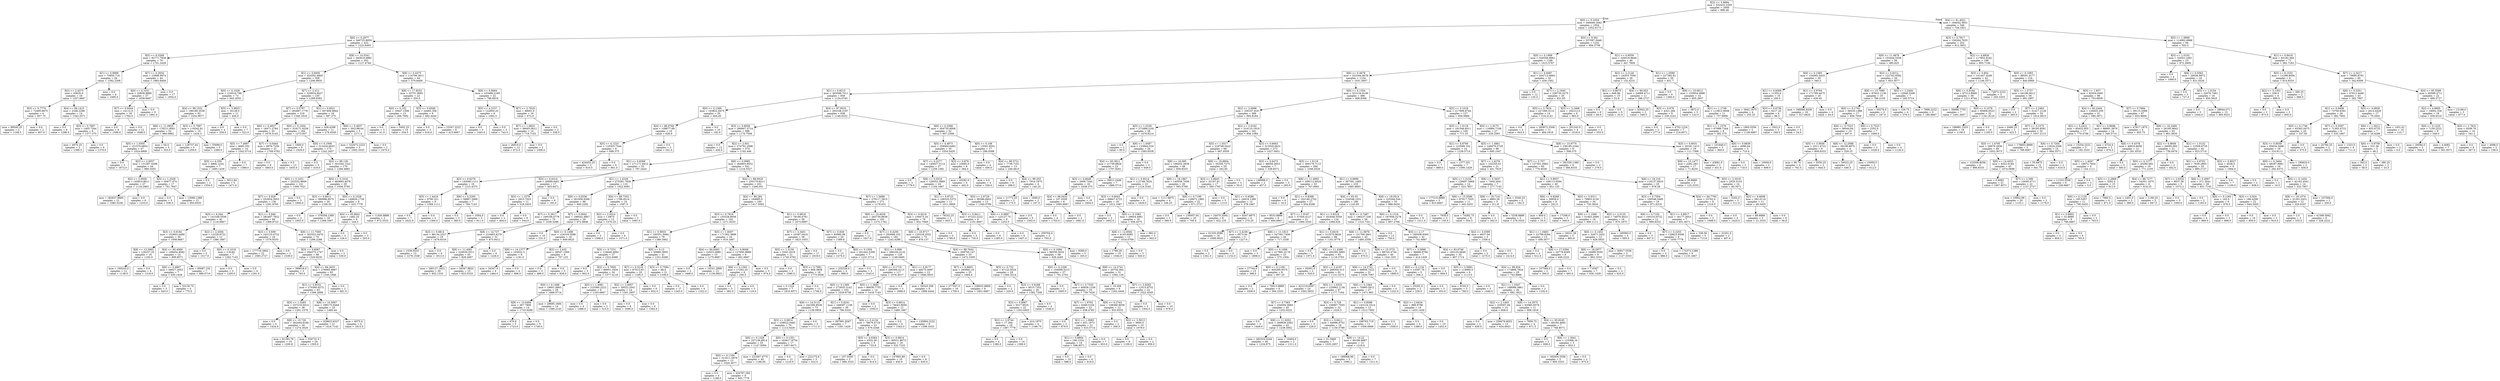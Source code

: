 digraph Tree {
node [shape=box] ;
0 [label="X[2] <= 3.9994\nmse = 332433.2359\nsamples = 2000\nvalue = 996.49"] ;
1 [label="X[0] <= 0.1034\nmse = 349449.1842\nsamples = 1654\nvalue = 1052.6173"] ;
0 -> 1 [labeldistance=2.5, labelangle=45, headlabel="True"] ;
2 [label="X[6] <= 0.2977\nmse = 346725.8059\nsamples = 422\nvalue = 1222.6493"] ;
1 -> 2 ;
3 [label="X[5] <= 6.5268\nmse = 92771.7839\nsamples = 70\nvalue = 1701.2429"] ;
2 -> 3 ;
4 [label="X[1] <= 0.9668\nmse = 70950.716\nsamples = 26\nvalue = 1392.2308"] ;
3 -> 4 ;
5 [label="X[2] <= 2.4375\nmse = 43635.0\nsamples = 18\nvalue = 1257.6667"] ;
4 -> 5 ;
6 [label="X[3] <= 0.7774\nmse = 72495.6875\nsamples = 4\nvalue = 957.75"] ;
5 -> 6 ;
7 [label="mse = 99540.25\nsamples = 2\nvalue = 1108.5"] ;
6 -> 7 ;
8 [label="mse = 0.0\nsamples = 2\nvalue = 807.0"] ;
6 -> 8 ;
9 [label="X[4] <= 86.1415\nmse = 2346.2296\nsamples = 14\nvalue = 1343.3571"] ;
5 -> 9 ;
10 [label="mse = 0.0\nsamples = 6\nvalue = 1298.0"] ;
9 -> 10 ;
11 [label="X[3] <= 0.7687\nmse = 1405.7344\nsamples = 8\nvalue = 1377.375"] ;
9 -> 11 ;
12 [label="mse = 4970.25\nsamples = 2\nvalue = 1399.5"] ;
11 -> 12 ;
13 [label="mse = 0.0\nsamples = 6\nvalue = 1370.0"] ;
11 -> 13 ;
14 [label="mse = 0.0\nsamples = 8\nvalue = 1695.0"] ;
4 -> 14 ;
15 [label="X[7] <= 0.3834\nmse = 15898.9974\nsamples = 44\nvalue = 1883.8409"] ;
3 -> 15 ;
16 [label="X[0] <= 0.1031\nmse = 20858.8889\nsamples = 27\nvalue = 1839.6667"] ;
15 -> 16 ;
17 [label="X[7] <= 0.0444\nmse = 14112.0\nsamples = 18\nvalue = 1764.0"] ;
16 -> 17 ;
18 [label="mse = 0.0\nsamples = 6\nvalue = 1596.0"] ;
17 -> 18 ;
19 [label="mse = 0.0\nsamples = 12\nvalue = 1848.0"] ;
17 -> 19 ;
20 [label="mse = 0.0\nsamples = 9\nvalue = 1991.0"] ;
16 -> 20 ;
21 [label="mse = 0.0\nsamples = 17\nvalue = 1954.0"] ;
15 -> 21 ;
22 [label="X[8] <= 14.5341\nmse = 342619.6982\nsamples = 352\nvalue = 1127.4744"] ;
2 -> 22 ;
23 [label="X[1] <= 0.8405\nmse = 324592.4805\nsamples = 308\nvalue = 1206.9935"] ;
22 -> 23 ;
24 [label="X[0] <= 0.1028\nmse = 216516.766\nsamples = 73\nvalue = 943.2055"] ;
23 -> 24 ;
25 [label="X[4] <= 99.1531\nmse = 196189.3538\nsamples = 62\nvalue = 1034.9677"] ;
24 -> 25 ;
26 [label="X[8] <= 11.0955\nmse = 176211.8561\nsamples = 52\nvalue = 960.0962"] ;
25 -> 26 ;
27 [label="X[5] <= 1.0305\nmse = 151570.6854\nsamples = 47\nvalue = 1024.6809"] ;
26 -> 27 ;
28 [label="mse = 0.0\nsamples = 3\nvalue = 1672.0"] ;
27 -> 28 ;
29 [label="X[2] <= 2.0057\nmse = 131387.4298\nsamples = 44\nvalue = 980.5455"] ;
27 -> 29 ;
30 [label="X[2] <= 2.0009\nmse = 145810.8011\nsamples = 27\nvalue = 1118.2963"] ;
29 -> 30 ;
31 [label="mse = 182637.8685\nsamples = 21\nvalue = 1085.5238"] ;
30 -> 31 ;
32 [label="mse = 0.0\nsamples = 6\nvalue = 1233.0"] ;
30 -> 32 ;
33 [label="X[5] <= 1.3328\nmse = 30477.474\nsamples = 17\nvalue = 761.7647"] ;
29 -> 33 ;
34 [label="mse = 0.0\nsamples = 5\nvalue = 536.0"] ;
33 -> 34 ;
35 [label="mse = 13090.1389\nsamples = 12\nvalue = 855.8333"] ;
33 -> 35 ;
36 [label="mse = 64.0\nsamples = 5\nvalue = 353.0"] ;
26 -> 36 ;
37 [label="X[3] <= 0.7997\nmse = 119342.81\nsamples = 10\nvalue = 1424.3"] ;
25 -> 37 ;
38 [label="mse = 128737.44\nsamples = 5\nvalue = 1259.6"] ;
37 -> 38 ;
39 [label="mse = 55696.0\nsamples = 5\nvalue = 1589.0"] ;
37 -> 39 ;
40 [label="X[5] <= 3.9825\nmse = 16128.0\nsamples = 11\nvalue = 426.0"] ;
24 -> 40 ;
41 [label="mse = 0.0\nsamples = 4\nvalue = 258.0"] ;
40 -> 41 ;
42 [label="mse = 0.0\nsamples = 7\nvalue = 522.0"] ;
40 -> 42 ;
43 [label="X[7] <= 2.412\nmse = 329834.8427\nsamples = 235\nvalue = 1288.9362"] ;
23 -> 43 ;
44 [label="X[7] <= 0.0797\nmse = 292887.1778\nsamples = 219\nvalue = 1340.1918"] ;
43 -> 44 ;
45 [label="X[6] <= 0.4937\nmse = 18471.2784\nsamples = 35\nvalue = 1678.5143"] ;
44 -> 45 ;
46 [label="X[5] <= 7.4997\nmse = 4685.352\nsamples = 14\nvalue = 1542.0714"] ;
45 -> 46 ;
47 [label="X[5] <= 4.359\nmse = 4966.1224\nsamples = 7\nvalue = 1495.1429"] ;
46 -> 47 ;
48 [label="mse = 0.0\nsamples = 2\nvalue = 1554.0"] ;
47 -> 48 ;
49 [label="mse = 5012.64\nsamples = 5\nvalue = 1471.6"] ;
47 -> 49 ;
50 [label="mse = 0.0\nsamples = 7\nvalue = 1589.0"] ;
46 -> 50 ;
51 [label="X[7] <= 0.0444\nmse = 6976.7256\nsamples = 21\nvalue = 1769.4762"] ;
45 -> 51 ;
52 [label="mse = 0.0\nsamples = 8\nvalue = 1663.0"] ;
51 -> 52 ;
53 [label="mse = 0.0\nsamples = 13\nvalue = 1835.0"] ;
51 -> 53 ;
54 [label="X[0] <= 0.1004\nmse = 319171.6256\nsamples = 184\nvalue = 1275.837"] ;
44 -> 54 ;
55 [label="mse = 1800.0\nsamples = 9\nvalue = 1929.0"] ;
54 -> 55 ;
56 [label="X[0] <= 0.1006\nmse = 312424.6653\nsamples = 175\nvalue = 1242.2457"] ;
54 -> 56 ;
57 [label="mse = 0.0\nsamples = 5\nvalue = 418.0"] ;
56 -> 57 ;
58 [label="X[4] <= 88.128\nmse = 301044.1322\nsamples = 170\nvalue = 1266.4882"] ;
56 -> 58 ;
59 [label="X[0] <= 0.1031\nmse = 252532.9609\nsamples = 141\nvalue = 1309.7021"] ;
58 -> 59 ;
60 [label="X[7] <= 0.928\nmse = 252654.3953\nsamples = 136\nvalue = 1291.6765"] ;
59 -> 60 ;
61 [label="X[5] <= 8.204\nmse = 141548.5556\nsamples = 42\nvalue = 1116.6667"] ;
60 -> 61 ;
62 [label="X[3] <= 0.9184\nmse = 152603.4489\nsamples = 30\nvalue = 1008.8667"] ;
61 -> 62 ;
63 [label="X[8] <= 13.3665\nmse = 126257.25\nsamples = 16\nvalue = 1183.0"] ;
62 -> 63 ;
64 [label="mse = 160243.0\nsamples = 12\nvalue = 1138.0"] ;
63 -> 64 ;
65 [label="mse = 0.0\nsamples = 4\nvalue = 1318.0"] ;
63 -> 65 ;
66 [label="X[4] <= 85.4069\nmse = 108454.4082\nsamples = 14\nvalue = 809.8571"] ;
62 -> 66 ;
67 [label="X[6] <= 0.4807\nmse = 56627.2653\nsamples = 7\nvalue = 630.1429"] ;
66 -> 67 ;
68 [label="mse = 0.0\nsamples = 3\nvalue = 443.0"] ;
67 -> 68 ;
69 [label="mse = 53130.75\nsamples = 4\nvalue = 770.5"] ;
67 -> 69 ;
70 [label="mse = 95687.102\nsamples = 7\nvalue = 989.5714"] ;
66 -> 70 ;
71 [label="X[2] <= 2.4594\nmse = 12228.9722\nsamples = 12\nvalue = 1386.1667"] ;
61 -> 71 ;
72 [label="mse = 0.0\nsamples = 5\nvalue = 1517.0"] ;
71 -> 72 ;
73 [label="X[0] <= 0.1018\nmse = 3.9184\nsamples = 7\nvalue = 1292.7143"] ;
71 -> 73 ;
74 [label="mse = 0.0\nsamples = 3\nvalue = 1295.0"] ;
73 -> 74 ;
75 [label="mse = 0.0\nsamples = 4\nvalue = 1291.0"] ;
73 -> 75 ;
76 [label="X[1] <= 0.846\nmse = 282497.7922\nsamples = 94\nvalue = 1369.8723"] ;
60 -> 76 ;
77 [label="X[3] <= 0.939\nmse = 163123.4722\nsamples = 24\nvalue = 1578.8333"] ;
76 -> 77 ;
78 [label="mse = 177716.3802\nsamples = 22\nvalue = 1583.2727"] ;
77 -> 78 ;
79 [label="mse = 0.0\nsamples = 2\nvalue = 1530.0"] ;
77 -> 79 ;
80 [label="X[8] <= 11.7569\nmse = 303322.5478\nsamples = 70\nvalue = 1298.2286"] ;
76 -> 80 ;
81 [label="X[3] <= 0.6067\nmse = 294375.1747\nsamples = 68\nvalue = 1320.8235"] ;
80 -> 81 ;
82 [label="mse = 399618.0\nsamples = 3\nvalue = 793.0"] ;
81 -> 82 ;
83 [label="X[4] <= 84.2633\nmse = 276065.9967\nsamples = 65\nvalue = 1345.1846"] ;
81 -> 83 ;
84 [label="X[1] <= 0.8532\nmse = 270380.9272\nsamples = 63\nvalue = 1366.2698"] ;
83 -> 84 ;
85 [label="X[5] <= 1.0283\nmse = 237219.5014\nsamples = 38\nvalue = 1291.1579"] ;
84 -> 85 ;
86 [label="mse = 0.0\nsamples = 4\nvalue = 1434.0"] ;
85 -> 86 ;
87 [label="X[8] <= 10.726\nmse = 262444.8166\nsamples = 34\nvalue = 1274.3529"] ;
85 -> 87 ;
88 [label="mse = 81293.76\nsamples = 10\nvalue = 1200.8"] ;
87 -> 88 ;
89 [label="mse = 334731.0\nsamples = 24\nvalue = 1305.0"] ;
87 -> 89 ;
90 [label="X[8] <= 10.5067\nmse = 299175.9264\nsamples = 25\nvalue = 1480.44"] ;
84 -> 90 ;
91 [label="mse = 329623.6327\nsamples = 21\nvalue = 1416.7143"] ;
90 -> 91 ;
92 [label="mse = 6075.0\nsamples = 4\nvalue = 1815.0"] ;
90 -> 92 ;
93 [label="mse = 0.0\nsamples = 2\nvalue = 681.0"] ;
83 -> 93 ;
94 [label="mse = 0.0\nsamples = 2\nvalue = 530.0"] ;
80 -> 94 ;
95 [label="mse = 0.0\nsamples = 5\nvalue = 1800.0"] ;
59 -> 95 ;
96 [label="X[0] <= 0.1016\nmse = 483683.4078\nsamples = 29\nvalue = 1056.3793"] ;
58 -> 96 ;
97 [label="X[3] <= 0.6612\nmse = 380988.8475\nsamples = 20\nvalue = 1336.55"] ;
96 -> 97 ;
98 [label="mse = 0.0\nsamples = 2\nvalue = 1952.0"] ;
97 -> 98 ;
99 [label="mse = 376558.1389\nsamples = 18\nvalue = 1268.1667"] ;
97 -> 99 ;
100 [label="X[0] <= 0.1028\nmse = 149826.1728\nsamples = 9\nvalue = 433.7778"] ;
96 -> 100 ;
101 [label="X[4] <= 93.8641\nmse = 1482.25\nsamples = 6\nvalue = 164.5"] ;
100 -> 101 ;
102 [label="mse = 0.0\nsamples = 3\nvalue = 126.0"] ;
101 -> 102 ;
103 [label="mse = 0.0\nsamples = 3\nvalue = 203.0"] ;
101 -> 103 ;
104 [label="mse = 11450.8889\nsamples = 3\nvalue = 972.3333"] ;
100 -> 104 ;
105 [label="X[1] <= 0.8521\nmse = 307408.9844\nsamples = 16\nvalue = 587.375"] ;
43 -> 105 ;
106 [label="mse = 428.4298\nsamples = 11\nvalue = 276.4545"] ;
105 -> 106 ;
107 [label="X[6] <= 0.4937\nmse = 302198.64\nsamples = 5\nvalue = 1271.4"] ;
105 -> 107 ;
108 [label="mse = 322672.2222\nsamples = 3\nvalue = 1002.3333"] ;
107 -> 108 ;
109 [label="mse = 0.0\nsamples = 2\nvalue = 1675.0"] ;
107 -> 109 ;
110 [label="X[6] <= 0.4375\nmse = 114706.3611\nsamples = 44\nvalue = 570.8409"] ;
22 -> 110 ;
111 [label="X[8] <= 17.8252\nmse = 32751.9091\nsamples = 22\nvalue = 355.0"] ;
110 -> 111 ;
112 [label="X[0] <= 0.102\nmse = 19447.1006\nsamples = 13\nvalue = 266.7692"] ;
111 -> 112 ;
113 [label="mse = 0.0\nsamples = 3\nvalue = 41.0"] ;
112 -> 113 ;
114 [label="mse = 5402.25\nsamples = 10\nvalue = 334.5"] ;
112 -> 114 ;
115 [label="X[3] <= 0.6549\nmse = 24483.358\nsamples = 9\nvalue = 482.4444"] ;
111 -> 115 ;
116 [label="mse = 0.0\nsamples = 3\nvalue = 616.0"] ;
115 -> 116 ;
117 [label="mse = 23347.2222\nsamples = 6\nvalue = 415.6667"] ;
115 -> 117 ;
118 [label="X[6] <= 0.8064\nmse = 103486.2169\nsamples = 22\nvalue = 786.6818"] ;
110 -> 118 ;
119 [label="X[5] <= 4.3157\nmse = 122850.25\nsamples = 6\nvalue = 1092.5"] ;
118 -> 119 ;
120 [label="mse = 0.0\nsamples = 3\nvalue = 1443.0"] ;
119 -> 120 ;
121 [label="mse = 0.0\nsamples = 3\nvalue = 742.0"] ;
119 -> 121 ;
122 [label="X[7] <= 2.7818\nmse = 48001.0\nsamples = 16\nvalue = 672.0"] ;
118 -> 122 ;
123 [label="X[7] <= 1.6833\nmse = 36645.0612\nsamples = 14\nvalue = 719.7143"] ;
122 -> 123 ;
124 [label="mse = 26816.0\nsamples = 12\nvalue = 672.0"] ;
123 -> 124 ;
125 [label="mse = 0.0\nsamples = 2\nvalue = 1006.0"] ;
123 -> 125 ;
126 [label="mse = 0.0\nsamples = 2\nvalue = 338.0"] ;
122 -> 126 ;
127 [label="X[5] <= 6.941\nmse = 337087.0446\nsamples = 1232\nvalue = 994.3758"] ;
1 -> 127 ;
128 [label="X[0] <= 0.1998\nmse = 329356.6961\nsamples = 1186\nvalue = 1015.5767"] ;
127 -> 128 ;
129 [label="X[6] <= 0.4678\nmse = 323344.0678\nsamples = 1154\nvalue = 1031.5607"] ;
128 -> 129 ;
130 [label="X[1] <= 0.8215\nmse = 303588.7011\nsamples = 658\nvalue = 1124.0745"] ;
129 -> 130 ;
131 [label="X[0] <= 0.1369\nmse = 103822.8475\nsamples = 20\nvalue = 404.45"] ;
130 -> 131 ;
132 [label="X[4] <= 88.9766\nmse = 108677.69\nsamples = 10\nvalue = 626.9"] ;
131 -> 132 ;
133 [label="X[5] <= 4.1223\nmse = 110303.7344\nsamples = 8\nvalue = 698.375"] ;
132 -> 133 ;
134 [label="mse = 424452.25\nsamples = 2\nvalue = 810.5"] ;
133 -> 134 ;
135 [label="mse = 0.0\nsamples = 6\nvalue = 661.0"] ;
133 -> 135 ;
136 [label="mse = 0.0\nsamples = 2\nvalue = 341.0"] ;
132 -> 136 ;
137 [label="mse = 0.0\nsamples = 10\nvalue = 182.0"] ;
131 -> 137 ;
138 [label="X[4] <= 97.9532\nmse = 293108.2197\nsamples = 638\nvalue = 1146.6332"] ;
130 -> 138 ;
139 [label="X[3] <= 0.6056\nmse = 280947.3714\nsamples = 586\nvalue = 1176.7509"] ;
138 -> 139 ;
140 [label="mse = 0.0\nsamples = 12\nvalue = 426.0"] ;
139 -> 140 ;
141 [label="X[2] <= 2.001\nmse = 274791.3586\nsamples = 574\nvalue = 1192.446"] ;
139 -> 141 ;
142 [label="X[1] <= 0.8368\nmse = 271171.9412\nsamples = 33\nvalue = 797.2424"] ;
141 -> 142 ;
143 [label="X[3] <= 0.6276\nmse = 192085.1211\nsamples = 16\nvalue = 1215.4375"] ;
142 -> 143 ;
144 [label="X[5] <= 1.4419\nmse = 9790.321\nsamples = 9\nvalue = 1569.1111"] ;
143 -> 144 ;
145 [label="mse = 0.0\nsamples = 7\nvalue = 1622.0"] ;
144 -> 145 ;
146 [label="mse = 0.0\nsamples = 2\nvalue = 1384.0"] ;
144 -> 146 ;
147 [label="X[6] <= 0.2265\nmse = 58867.3469\nsamples = 7\nvalue = 760.7143"] ;
143 -> 147 ;
148 [label="mse = 0.0\nsamples = 2\nvalue = 385.0"] ;
147 -> 148 ;
149 [label="mse = 3364.0\nsamples = 5\nvalue = 911.0"] ;
147 -> 149 ;
150 [label="X[3] <= 0.6314\nmse = 26089.6401\nsamples = 17\nvalue = 403.6471"] ;
142 -> 150 ;
151 [label="X[5] <= 1.1579\nmse = 2915.7025\nsamples = 11\nvalue = 518.5455"] ;
150 -> 151 ;
152 [label="mse = 0.0\nsamples = 2\nvalue = 404.0"] ;
151 -> 152 ;
153 [label="mse = 0.0\nsamples = 9\nvalue = 544.0"] ;
151 -> 153 ;
154 [label="mse = 0.0\nsamples = 6\nvalue = 193.0"] ;
150 -> 154 ;
155 [label="X[6] <= 0.0985\nmse = 264903.9552\nsamples = 541\nvalue = 1216.5527"] ;
141 -> 155 ;
156 [label="X[1] <= 1.0229\nmse = 275381.7836\nsamples = 110\nvalue = 1022.6091"] ;
155 -> 156 ;
157 [label="X[6] <= 0.0536\nmse = 261958.9266\nsamples = 96\nvalue = 940.2292"] ;
156 -> 157 ;
158 [label="X[7] <= 0.2617\nmse = 249106.0778\nsamples = 70\nvalue = 1039.5286"] ;
157 -> 158 ;
159 [label="X[3] <= 0.6814\nmse = 88134.2327\nsamples = 19\nvalue = 1478.6316"] ;
158 -> 159 ;
160 [label="mse = 1539.0533\nsamples = 13\nvalue = 1278.1538"] ;
159 -> 160 ;
161 [label="mse = 0.0\nsamples = 6\nvalue = 1913.0"] ;
159 -> 161 ;
162 [label="X[8] <= 14.727\nmse = 210483.4279\nsamples = 51\nvalue = 875.9412"] ;
158 -> 162 ;
163 [label="X[8] <= 11.4081\nmse = 220030.5511\nsamples = 45\nvalue = 829.2667"] ;
162 -> 163 ;
164 [label="mse = 280127.1822\nsamples = 30\nvalue = 932.1333"] ;
163 -> 164 ;
165 [label="mse = 36347.9822\nsamples = 15\nvalue = 623.5333"] ;
163 -> 165 ;
166 [label="mse = 0.0\nsamples = 6\nvalue = 1226.0"] ;
162 -> 166 ;
167 [label="X[7] <= 0.0642\nmse = 198542.4867\nsamples = 26\nvalue = 672.8846"] ;
157 -> 167 ;
168 [label="mse = 0.0\nsamples = 10\nvalue = 231.0"] ;
167 -> 168 ;
169 [label="X[0] <= 0.1488\nmse = 124318.5586\nsamples = 16\nvalue = 949.0625"] ;
167 -> 169 ;
170 [label="X[8] <= 14.1377\nmse = 103022.5\nsamples = 8\nvalue = 1191.0"] ;
169 -> 170 ;
171 [label="mse = 34347.0\nsamples = 4\nvalue = 1484.0"] ;
170 -> 171 ;
172 [label="mse = 0.0\nsamples = 4\nvalue = 898.0"] ;
170 -> 172 ;
173 [label="X[2] <= 2.432\nmse = 28547.1094\nsamples = 8\nvalue = 707.125"] ;
169 -> 173 ;
174 [label="mse = 0.0\nsamples = 3\nvalue = 489.0"] ;
173 -> 174 ;
175 [label="mse = 0.0\nsamples = 5\nvalue = 838.0"] ;
173 -> 175 ;
176 [label="X[4] <= 88.7352\nmse = 1786.8214\nsamples = 14\nvalue = 1587.5"] ;
156 -> 176 ;
177 [label="X[2] <= 2.0014\nmse = 1.6875\nsamples = 12\nvalue = 1570.25"] ;
176 -> 177 ;
178 [label="mse = 0.0\nsamples = 3\nvalue = 1568.0"] ;
177 -> 178 ;
179 [label="mse = 0.0\nsamples = 9\nvalue = 1571.0"] ;
177 -> 179 ;
180 [label="mse = 0.0\nsamples = 2\nvalue = 1691.0"] ;
176 -> 180 ;
181 [label="X[4] <= 88.0918\nmse = 250179.8211\nsamples = 431\nvalue = 1266.051"] ;
155 -> 181 ;
182 [label="X[4] <= 86.284\nmse = 164685.0\nsamples = 160\nvalue = 1417.5062"] ;
181 -> 182 ;
183 [label="X[3] <= 0.7818\nmse = 155328.8056\nsamples = 102\nvalue = 1271.8333"] ;
182 -> 183 ;
184 [label="X[1] <= 0.9933\nmse = 100351.5084\nsamples = 78\nvalue = 1380.3462"] ;
183 -> 184 ;
185 [label="X[3] <= 0.7231\nmse = 116646.4982\nsamples = 37\nvalue = 1522.6486"] ;
184 -> 185 ;
186 [label="mse = 0.0\nsamples = 3\nvalue = 902.0"] ;
185 -> 186 ;
187 [label="X[3] <= 0.7605\nmse = 89951.1834\nsamples = 34\nvalue = 1577.4118"] ;
185 -> 187 ;
188 [label="X[0] <= 0.1488\nmse = 19601.0663\nsamples = 28\nvalue = 1666.0714"] ;
187 -> 188 ;
189 [label="X[8] <= 13.6494\nmse = 307.7806\nsamples = 14\nvalue = 1733.9286"] ;
188 -> 189 ;
190 [label="mse = 676.0\nsamples = 5\nvalue = 1723.0"] ;
189 -> 190 ;
191 [label="mse = 0.0\nsamples = 9\nvalue = 1740.0"] ;
189 -> 191 ;
192 [label="mse = 29685.1684\nsamples = 14\nvalue = 1598.2143"] ;
188 -> 192 ;
193 [label="X[5] <= 1.4081\nmse = 210384.2222\nsamples = 6\nvalue = 1163.6667"] ;
187 -> 193 ;
194 [label="mse = 0.0\nsamples = 4\nvalue = 1488.0"] ;
193 -> 194 ;
195 [label="mse = 0.0\nsamples = 2\nvalue = 515.0"] ;
193 -> 195 ;
196 [label="X[0] <= 0.13\nmse = 50880.3605\nsamples = 41\nvalue = 1251.9268"] ;
184 -> 196 ;
197 [label="X[7] <= 0.5216\nmse = 87913.65\nsamples = 20\nvalue = 1160.5"] ;
196 -> 197 ;
198 [label="X[2] <= 2.0057\nmse = 59522.2041\nsamples = 14\nvalue = 1301.2857"] ;
197 -> 198 ;
199 [label="mse = 0.0\nsamples = 8\nvalue = 1090.0"] ;
198 -> 199 ;
200 [label="mse = 0.0\nsamples = 6\nvalue = 1583.0"] ;
198 -> 200 ;
201 [label="mse = 0.0\nsamples = 6\nvalue = 832.0"] ;
197 -> 201 ;
202 [label="X[3] <= 0.7584\nmse = 68.0\nsamples = 21\nvalue = 1339.0"] ;
196 -> 202 ;
203 [label="mse = 0.0\nsamples = 17\nvalue = 1343.0"] ;
202 -> 203 ;
204 [label="mse = 0.0\nsamples = 4\nvalue = 1322.0"] ;
202 -> 204 ;
205 [label="X[5] <= 1.8307\nmse = 171362.3889\nsamples = 24\nvalue = 919.1667"] ;
183 -> 205 ;
206 [label="X[4] <= 84.6093\nmse = 22023.2889\nsamples = 15\nvalue = 1175.6667"] ;
205 -> 206 ;
207 [label="mse = 0.0\nsamples = 2\nvalue = 1468.0"] ;
206 -> 207 ;
208 [label="mse = 10241.2899\nsamples = 13\nvalue = 1130.6923"] ;
206 -> 208 ;
209 [label="X[1] <= 0.9048\nmse = 127850.8889\nsamples = 9\nvalue = 491.6667"] ;
205 -> 209 ;
210 [label="X[6] <= 0.1563\nmse = 17292.25\nsamples = 6\nvalue = 250.5"] ;
209 -> 210 ;
211 [label="mse = 0.0\nsamples = 3\nvalue = 382.0"] ;
210 -> 211 ;
212 [label="mse = 0.0\nsamples = 3\nvalue = 119.0"] ;
210 -> 212 ;
213 [label="mse = 0.0\nsamples = 3\nvalue = 974.0"] ;
209 -> 213 ;
214 [label="X[1] <= 0.9919\nmse = 78190.0761\nsamples = 58\nvalue = 1673.6897"] ;
182 -> 214 ;
215 [label="X[7] <= 3.3401\nmse = 10397.0416\nsamples = 38\nvalue = 1823.1053"] ;
214 -> 215 ;
216 [label="X[5] <= 1.3156\nmse = 5343.2018\nsamples = 21\nvalue = 1745.4762"] ;
215 -> 216 ;
217 [label="mse = 0.0\nsamples = 3\nvalue = 1580.0"] ;
216 -> 217 ;
218 [label="X[3] <= 0.7981\nmse = 909.3858\nsamples = 18\nvalue = 1773.0556"] ;
216 -> 218 ;
219 [label="mse = 0.1224\nsamples = 7\nvalue = 1810.8571"] ;
218 -> 219 ;
220 [label="mse = 0.0\nsamples = 11\nvalue = 1749.0"] ;
218 -> 220 ;
221 [label="mse = 0.0\nsamples = 17\nvalue = 1919.0"] ;
215 -> 221 ;
222 [label="X[7] <= 0.928\nmse = 83985.96\nsamples = 20\nvalue = 1389.8"] ;
214 -> 222 ;
223 [label="mse = 0.0\nsamples = 13\nvalue = 1475.0"] ;
222 -> 223 ;
224 [label="X[0] <= 0.1504\nmse = 201442.5306\nsamples = 7\nvalue = 1231.5714"] ;
222 -> 224 ;
225 [label="mse = 225228.0\nsamples = 4\nvalue = 998.0"] ;
224 -> 225 ;
226 [label="mse = 0.0\nsamples = 3\nvalue = 1543.0"] ;
224 -> 226 ;
227 [label="X[7] <= 1.5688\nmse = 279117.3915\nsamples = 271\nvalue = 1176.631"] ;
181 -> 227 ;
228 [label="X[8] <= 10.4029\nmse = 293730.9638\nsamples = 193\nvalue = 1275.1762"] ;
227 -> 228 ;
229 [label="mse = 0.0\nsamples = 11\nvalue = 1817.0"] ;
228 -> 229 ;
230 [label="X[7] <= 0.4256\nmse = 292668.102\nsamples = 182\nvalue = 1242.4286"] ;
228 -> 230 ;
231 [label="X[1] <= 0.899\nmse = 296164.0133\nsamples = 129\nvalue = 1148.0465"] ;
230 -> 231 ;
232 [label="X[0] <= 0.1719\nmse = 266306.4113\nsamples = 117\nvalue = 1076.4017"] ;
231 -> 232 ;
233 [label="X[0] <= 0.1369\nmse = 272635.3142\nsamples = 103\nvalue = 1029.8738"] ;
232 -> 233 ;
234 [label="X[8] <= 14.5115\nmse = 242306.8538\nsamples = 73\nvalue = 1138.0959"] ;
233 -> 234 ;
235 [label="X[3] <= 0.6814\nmse = 238022.0482\nsamples = 70\nvalue = 1113.5429"] ;
234 -> 235 ;
236 [label="X[0] <= 0.1328\nmse = 257136.8914\nsamples = 53\nvalue = 1147.5094"] ;
235 -> 236 ;
237 [label="X[0] <= 0.1164\nmse = 313511.5976\nsamples = 13\nvalue = 1020.3077"] ;
236 -> 237 ;
238 [label="mse = 0.0\nsamples = 4\nvalue = 1188.0"] ;
237 -> 238 ;
239 [label="mse = 434797.284\nsamples = 9\nvalue = 945.7778"] ;
237 -> 239 ;
240 [label="mse = 231847.4775\nsamples = 40\nvalue = 1188.85"] ;
236 -> 240 ;
241 [label="X[0] <= 0.1351\nmse = 163617.8754\nsamples = 17\nvalue = 1007.6471"] ;
235 -> 241 ;
242 [label="mse = 0.0\nsamples = 12\nvalue = 1210.0"] ;
241 -> 242 ;
243 [label="mse = 222175.6\nsamples = 5\nvalue = 522.0"] ;
241 -> 243 ;
244 [label="mse = 0.0\nsamples = 3\nvalue = 1711.0"] ;
234 -> 244 ;
245 [label="X[1] <= 0.8241\nmse = 248587.1156\nsamples = 30\nvalue = 766.5333"] ;
233 -> 245 ;
246 [label="mse = 297991.8367\nsamples = 7\nvalue = 1391.1429"] ;
245 -> 246 ;
247 [label="X[6] <= 0.4134\nmse = 78676.0718\nsamples = 23\nvalue = 576.4348"] ;
245 -> 247 ;
248 [label="X[5] <= 4.0364\nmse = 4352.56\nsamples = 5\nvalue = 733.8"] ;
247 -> 248 ;
249 [label="mse = 107.5556\nsamples = 3\nvalue = 680.3333"] ;
248 -> 249 ;
250 [label="mse = 0.0\nsamples = 2\nvalue = 814.0"] ;
248 -> 250 ;
251 [label="X[3] <= 0.6814\nmse = 90531.8673\nsamples = 18\nvalue = 532.7222"] ;
247 -> 251 ;
252 [label="mse = 147893.89\nsamples = 10\nvalue = 450.9"] ;
251 -> 252 ;
253 [label="mse = 0.0\nsamples = 8\nvalue = 635.0"] ;
251 -> 253 ;
254 [label="X[5] <= 1.3845\nmse = 86638.7755\nsamples = 14\nvalue = 1418.7143"] ;
232 -> 254 ;
255 [label="mse = 0.0\nsamples = 2\nvalue = 1050.0"] ;
254 -> 255 ;
256 [label="X[3] <= 0.6814\nmse = 74643.8056\nsamples = 12\nvalue = 1480.1667"] ;
254 -> 256 ;
257 [label="mse = 0.0\nsamples = 6\nvalue = 1562.0"] ;
256 -> 257 ;
258 [label="mse = 135894.2222\nsamples = 6\nvalue = 1398.3333"] ;
256 -> 258 ;
259 [label="X[1] <= 0.9177\nmse = 49275.4097\nsamples = 12\nvalue = 1846.5833"] ;
231 -> 259 ;
260 [label="mse = 0.0\nsamples = 3\nvalue = 1688.0"] ;
259 -> 260 ;
261 [label="mse = 54523.358\nsamples = 9\nvalue = 1899.4444"] ;
259 -> 261 ;
262 [label="X[4] <= 88.7642\nmse = 209705.147\nsamples = 53\nvalue = 1472.1509"] ;
230 -> 262 ;
263 [label="X[7] <= 0.8603\nmse = 265692.16\nsamples = 25\nvalue = 1664.6"] ;
262 -> 263 ;
264 [label="mse = 277207.0\nsamples = 16\nvalue = 1700.0"] ;
263 -> 264 ;
265 [label="mse = 239032.8889\nsamples = 9\nvalue = 1601.6667"] ;
263 -> 265 ;
266 [label="X[3] <= 0.732\nmse = 97122.9324\nsamples = 28\nvalue = 1300.3214"] ;
262 -> 266 ;
267 [label="mse = 0.0\nsamples = 2\nvalue = 229.0"] ;
266 -> 267 ;
268 [label="X[3] <= 0.9188\nmse = 9515.7352\nsamples = 26\nvalue = 1382.7308"] ;
266 -> 268 ;
269 [label="X[3] <= 0.8967\nmse = 5517.9525\nsamples = 22\nvalue = 1353.0455"] ;
268 -> 269 ;
270 [label="X[2] <= 2.9744\nmse = 17.284\nsamples = 18\nvalue = 1387.7778"] ;
269 -> 270 ;
271 [label="mse = 0.0\nsamples = 4\nvalue = 1380.0"] ;
270 -> 271 ;
272 [label="mse = 0.0\nsamples = 14\nvalue = 1390.0"] ;
270 -> 272 ;
273 [label="mse = 414.1875\nsamples = 4\nvalue = 1196.75"] ;
269 -> 273 ;
274 [label="mse = 0.0\nsamples = 4\nvalue = 1546.0"] ;
268 -> 274 ;
275 [label="X[3] <= 0.9216\nmse = 159473.24\nsamples = 78\nvalue = 932.7949"] ;
227 -> 275 ;
276 [label="X[8] <= 16.9717\nmse = 120318.2552\nsamples = 73\nvalue = 876.137"] ;
275 -> 276 ;
277 [label="X[0] <= 0.1684\nmse = 88556.3034\nsamples = 68\nvalue = 928.4265"] ;
276 -> 277 ;
278 [label="X[0] <= 0.1206\nmse = 104098.5215\nsamples = 37\nvalue = 791.2703"] ;
277 -> 278 ;
279 [label="mse = 0.0\nsamples = 2\nvalue = 1693.0"] ;
278 -> 279 ;
280 [label="X[7] <= 3.7335\nmse = 60928.1339\nsamples = 35\nvalue = 739.7429"] ;
278 -> 280 ;
281 [label="X[7] <= 1.9702\nmse = 6268.5104\nsamples = 23\nvalue = 638.4783"] ;
280 -> 281 ;
282 [label="mse = 0.0\nsamples = 2\nvalue = 879.0"] ;
281 -> 282 ;
283 [label="X[1] <= 1.0083\nmse = 831.1973\nsamples = 21\nvalue = 615.5714"] ;
281 -> 283 ;
284 [label="X[1] <= 0.8804\nmse = 196.1224\nsamples = 14\nvalue = 596.8571"] ;
283 -> 284 ;
285 [label="mse = 0.0\nsamples = 10\nvalue = 588.0"] ;
284 -> 285 ;
286 [label="mse = 0.0\nsamples = 4\nvalue = 619.0"] ;
284 -> 286 ;
287 [label="mse = 0.0\nsamples = 7\nvalue = 653.0"] ;
283 -> 287 ;
288 [label="X[6] <= 0.2743\nmse = 108366.8056\nsamples = 12\nvalue = 933.8333"] ;
280 -> 288 ;
289 [label="mse = 0.0\nsamples = 2\nvalue = 208.0"] ;
288 -> 289 ;
290 [label="X[2] <= 3.5913\nmse = 3600.0\nsamples = 10\nvalue = 1079.0"] ;
288 -> 290 ;
291 [label="mse = 0.0\nsamples = 8\nvalue = 1109.0"] ;
290 -> 291 ;
292 [label="mse = 0.0\nsamples = 2\nvalue = 959.0"] ;
290 -> 292 ;
293 [label="X[8] <= 14.2741\nmse = 20754.564\nsamples = 31\nvalue = 1092.129"] ;
277 -> 293 ;
294 [label="mse = 19.358\nsamples = 9\nvalue = 1262.4444"] ;
293 -> 294 ;
295 [label="X[7] <= 2.9283\nmse = 12515.9752\nsamples = 22\nvalue = 1022.4545"] ;
293 -> 295 ;
296 [label="mse = 0.0\nsamples = 3\nvalue = 1304.0"] ;
295 -> 296 ;
297 [label="mse = 0.0\nsamples = 19\nvalue = 978.0"] ;
295 -> 297 ;
298 [label="mse = 9380.0\nsamples = 5\nvalue = 165.0"] ;
276 -> 298 ;
299 [label="mse = 0.0\nsamples = 5\nvalue = 1760.0"] ;
275 -> 299 ;
300 [label="X[6] <= 0.3368\nmse = 304735.6006\nsamples = 52\nvalue = 807.2308"] ;
138 -> 300 ;
301 [label="X[5] <= 4.4973\nmse = 259060.6482\nsamples = 35\nvalue = 1054.5429"] ;
300 -> 301 ;
302 [label="X[7] <= 0.2277\nmse = 145827.3114\nsamples = 27\nvalue = 1259.1481"] ;
301 -> 302 ;
303 [label="mse = 0.0\nsamples = 3\nvalue = 1779.0"] ;
302 -> 303 ;
304 [label="X[6] <= 0.0316\nmse = 126052.3889\nsamples = 24\nvalue = 1194.1667"] ;
302 -> 304 ;
305 [label="X[1] <= 0.9723\nmse = 106325.5372\nsamples = 11\nvalue = 1011.0909"] ;
304 -> 305 ;
306 [label="mse = 79242.25\nsamples = 2\nvalue = 603.5"] ;
305 -> 306 ;
307 [label="X[3] <= 0.8411\nmse = 67222.2222\nsamples = 9\nvalue = 1101.6667"] ;
305 -> 307 ;
308 [label="mse = 0.0\nsamples = 3\nvalue = 735.0"] ;
307 -> 308 ;
309 [label="mse = 0.0\nsamples = 6\nvalue = 1285.0"] ;
307 -> 309 ;
310 [label="X[5] <= 2.6729\nmse = 90386.8402\nsamples = 13\nvalue = 1349.0769"] ;
304 -> 310 ;
311 [label="X[6] <= 0.0887\nmse = 123127.75\nsamples = 8\nvalue = 1253.5"] ;
310 -> 311 ;
312 [label="mse = 0.0\nsamples = 6\nvalue = 1407.0"] ;
311 -> 312 ;
313 [label="mse = 209764.0\nsamples = 2\nvalue = 793.0"] ;
311 -> 313 ;
314 [label="mse = 0.0\nsamples = 5\nvalue = 1502.0"] ;
310 -> 314 ;
315 [label="X[3] <= 0.879\nmse = 23085.0\nsamples = 8\nvalue = 364.0"] ;
301 -> 315 ;
316 [label="mse = 43282.0\nsamples = 4\nvalue = 402.0"] ;
315 -> 316 ;
317 [label="mse = 0.0\nsamples = 4\nvalue = 326.0"] ;
315 -> 317 ;
318 [label="X[0] <= 0.108\nmse = 13591.8201\nsamples = 17\nvalue = 298.0588"] ;
300 -> 318 ;
319 [label="mse = 0.0\nsamples = 4\nvalue = 456.0"] ;
318 -> 319 ;
320 [label="X[4] <= 98.5721\nmse = 7736.7101\nsamples = 13\nvalue = 249.4615"] ;
318 -> 320 ;
321 [label="mse = 0.0\nsamples = 9\nvalue = 298.0"] ;
320 -> 321 ;
322 [label="X[4] <= 99.203\nmse = 7916.1875\nsamples = 4\nvalue = 140.25"] ;
320 -> 322 ;
323 [label="mse = 11772.25\nsamples = 2\nvalue = 173.5"] ;
322 -> 323 ;
324 [label="mse = 1849.0\nsamples = 2\nvalue = 107.0"] ;
322 -> 324 ;
325 [label="X[0] <= 0.1354\nmse = 323134.9149\nsamples = 496\nvalue = 908.8306"] ;
129 -> 325 ;
326 [label="X[2] <= 2.0096\nmse = 330107.818\nsamples = 369\nvalue = 995.8184"] ;
325 -> 326 ;
327 [label="X[5] <= 1.0109\nmse = 272488.2181\nsamples = 28\nvalue = 1478.8214"] ;
326 -> 327 ;
328 [label="mse = 0.0\nsamples = 2\nvalue = 90.0"] ;
327 -> 328 ;
329 [label="X[6] <= 1.0587\nmse = 133664.534\nsamples = 26\nvalue = 1585.6538"] ;
327 -> 329 ;
330 [label="X[4] <= 93.3811\nmse = 21739.8828\nsamples = 23\nvalue = 1707.8261"] ;
329 -> 330 ;
331 [label="X[3] <= 0.6649\nmse = 2009.7344\nsamples = 16\nvalue = 1638.375"] ;
330 -> 331 ;
332 [label="X[4] <= 86.0432\nmse = 107.5556\nsamples = 6\nvalue = 1695.6667"] ;
331 -> 332 ;
333 [label="mse = 0.0\nsamples = 4\nvalue = 1703.0"] ;
332 -> 333 ;
334 [label="mse = 0.0\nsamples = 2\nvalue = 1681.0"] ;
332 -> 334 ;
335 [label="mse = 0.0\nsamples = 10\nvalue = 1604.0"] ;
331 -> 335 ;
336 [label="mse = 30612.2449\nsamples = 7\nvalue = 1866.5714"] ;
330 -> 336 ;
337 [label="mse = 0.0\nsamples = 3\nvalue = 649.0"] ;
329 -> 337 ;
338 [label="X[2] <= 2.0162\nmse = 314110.1919\nsamples = 341\nvalue = 956.1584"] ;
326 -> 338 ;
339 [label="X[5] <= 1.0317\nmse = 218748.5422\nsamples = 68\nvalue = 667.9559"] ;
338 -> 339 ;
340 [label="X[8] <= 16.085\nmse = 198202.2639\nsamples = 48\nvalue = 836.8333"] ;
339 -> 340 ;
341 [label="X[1] <= 0.9314\nmse = 113748.7624\nsamples = 22\nvalue = 1124.3182"] ;
340 -> 341 ;
342 [label="X[3] <= 0.6643\nmse = 69847.4722\nsamples = 18\nvalue = 1012.1667"] ;
341 -> 342 ;
343 [label="mse = 0.0\nsamples = 2\nvalue = 1602.0"] ;
342 -> 343 ;
344 [label="X[0] <= 0.1083\nmse = 29654.4961\nsamples = 16\nvalue = 938.4375"] ;
342 -> 344 ;
345 [label="X[8] <= 12.8582\nmse = 4145.6095\nsamples = 13\nvalue = 1016.0769"] ;
344 -> 345 ;
346 [label="mse = 1789.29\nsamples = 10\nvalue = 1044.9"] ;
345 -> 346 ;
347 [label="mse = 0.0\nsamples = 3\nvalue = 920.0"] ;
345 -> 347 ;
348 [label="mse = 882.0\nsamples = 3\nvalue = 602.0"] ;
344 -> 348 ;
349 [label="mse = 0.0\nsamples = 4\nvalue = 1629.0"] ;
341 -> 349 ;
350 [label="X[8] <= 18.1867\nmse = 140556.7056\nsamples = 26\nvalue = 593.5769"] ;
340 -> 350 ;
351 [label="mse = 1111.6875\nsamples = 4\nvalue = 166.25"] ;
350 -> 351 ;
352 [label="X[6] <= 0.7199\nmse = 126672.1983\nsamples = 22\nvalue = 671.2727"] ;
350 -> 352 ;
353 [label="mse = 0.0\nsamples = 2\nvalue = 380.0"] ;
352 -> 353 ;
354 [label="mse = 130007.04\nsamples = 20\nvalue = 700.4"] ;
352 -> 354 ;
355 [label="X[8] <= 16.8904\nmse = 35339.7275\nsamples = 20\nvalue = 262.65"] ;
339 -> 355 ;
356 [label="X[3] <= 0.6643\nmse = 32187.91\nsamples = 17\nvalue = 300.1765"] ;
355 -> 356 ;
357 [label="mse = 0.0\nsamples = 5\nvalue = 113.0"] ;
356 -> 357 ;
358 [label="X[1] <= 0.9286\nmse = 24919.1389\nsamples = 12\nvalue = 378.1667"] ;
356 -> 358 ;
359 [label="mse = 24470.3594\nsamples = 8\nvalue = 432.125"] ;
358 -> 359 ;
360 [label="mse = 8347.6875\nsamples = 4\nvalue = 270.25"] ;
358 -> 360 ;
361 [label="mse = 0.0\nsamples = 3\nvalue = 50.0"] ;
355 -> 361 ;
362 [label="X[3] <= 0.6663\nmse = 312020.8431\nsamples = 273\nvalue = 1027.9451"] ;
338 -> 362 ;
363 [label="X[3] <= 0.6473\nmse = 48059.2653\nsamples = 7\nvalue = 339.8571"] ;
362 -> 363 ;
364 [label="mse = 148996.0\nsamples = 2\nvalue = 457.0"] ;
363 -> 364 ;
365 [label="mse = 0.0\nsamples = 5\nvalue = 293.0"] ;
363 -> 365 ;
366 [label="X[5] <= 1.0119\nmse = 306179.7115\nsamples = 266\nvalue = 1046.0526"] ;
362 -> 366 ;
367 [label="X[8] <= 11.4993\nmse = 209112.6024\nsamples = 33\nvalue = 767.6061"] ;
366 -> 367 ;
368 [label="mse = 0.0\nsamples = 6\nvalue = 16.0"] ;
367 -> 368 ;
369 [label="X[1] <= 0.8368\nmse = 102149.2702\nsamples = 27\nvalue = 934.6296"] ;
367 -> 369 ;
370 [label="mse = 9533.8889\nsamples = 6\nvalue = 494.6667"] ;
369 -> 370 ;
371 [label="X[7] <= 1.8167\nmse = 57504.4127\nsamples = 21\nvalue = 1060.3333"] ;
369 -> 371 ;
372 [label="mse = 61320.0586\nsamples = 16\nvalue = 1008.0625"] ;
371 -> 372 ;
373 [label="X[7] <= 3.4236\nmse = 8573.04\nsamples = 5\nvalue = 1227.6"] ;
371 -> 373 ;
374 [label="mse = 0.0\nsamples = 2\nvalue = 1341.0"] ;
373 -> 374 ;
375 [label="mse = 0.0\nsamples = 3\nvalue = 1152.0"] ;
373 -> 375 ;
376 [label="X[1] <= 0.9696\nmse = 307391.1683\nsamples = 233\nvalue = 1085.4893"] ;
366 -> 376 ;
377 [label="X[4] <= 93.03\nmse = 316548.1031\nsamples = 180\nvalue = 1143.95"] ;
376 -> 377 ;
378 [label="X[1] <= 0.8318\nmse = 352646.5559\nsamples = 124\nvalue = 1068.629"] ;
377 -> 378 ;
379 [label="X[8] <= 11.1813\nmse = 347391.7456\nsamples = 26\nvalue = 717.1538"] ;
378 -> 379 ;
380 [label="mse = 0.0\nsamples = 3\nvalue = 1806.0"] ;
379 -> 380 ;
381 [label="X[0] <= 0.1066\nmse = 217891.4178\nsamples = 23\nvalue = 575.1304"] ;
379 -> 381 ;
382 [label="mse = 27744.0\nsamples = 15\nvalue = 398.0"] ;
381 -> 382 ;
383 [label="X[0] <= 0.1109\nmse = 405285.9375\nsamples = 8\nvalue = 907.25"] ;
381 -> 383 ;
384 [label="mse = 0.0\nsamples = 2\nvalue = 1936.0"] ;
383 -> 384 ;
385 [label="mse = 70013.8889\nsamples = 6\nvalue = 564.3333"] ;
383 -> 385 ;
386 [label="X[1] <= 0.8419\nmse = 312570.8626\nsamples = 98\nvalue = 1161.8776"] ;
378 -> 386 ;
387 [label="mse = 0.0\nsamples = 5\nvalue = 1971.0"] ;
386 -> 387 ;
388 [label="X[8] <= 11.4368\nmse = 292285.5895\nsamples = 93\nvalue = 1118.3763"] ;
386 -> 388 ;
389 [label="mse = 62001.0\nsamples = 2\nvalue = 520.0"] ;
388 -> 389 ;
390 [label="X[2] <= 2.4187\nmse = 289304.513\nsamples = 91\nvalue = 1131.5275"] ;
388 -> 390 ;
391 [label="mse = 421219.6597\nsamples = 24\nvalue = 1002.5833"] ;
390 -> 391 ;
392 [label="X[5] <= 1.0325\nmse = 233962.1136\nsamples = 67\nvalue = 1177.7164"] ;
390 -> 392 ;
393 [label="X[7] <= 0.7363\nmse = 254594.3684\nsamples = 45\nvalue = 1252.6222"] ;
392 -> 393 ;
394 [label="mse = 0.0\nsamples = 3\nvalue = 1449.0"] ;
393 -> 394 ;
395 [label="X[8] <= 11.9202\nmse = 269828.3362\nsamples = 42\nvalue = 1238.5952"] ;
393 -> 395 ;
396 [label="mse = 282524.3244\nsamples = 40\nvalue = 1234.975"] ;
395 -> 396 ;
397 [label="mse = 10404.0\nsamples = 2\nvalue = 1311.0"] ;
395 -> 397 ;
398 [label="X[3] <= 0.729\nmse = 156807.7045\nsamples = 22\nvalue = 1024.5"] ;
392 -> 398 ;
399 [label="mse = 0.0\nsamples = 3\nvalue = 226.0"] ;
398 -> 399 ;
400 [label="X[3] <= 0.8411\nmse = 64996.8753\nsamples = 19\nvalue = 1150.5789"] ;
398 -> 400 ;
401 [label="mse = 31.3469\nsamples = 7\nvalue = 1033.2857"] ;
400 -> 401 ;
402 [label="X[8] <= 14.22\nmse = 90186.6667\nsamples = 12\nvalue = 1219.0"] ;
400 -> 402 ;
403 [label="mse = 188008.96\nsamples = 5\nvalue = 1090.2"] ;
402 -> 403 ;
404 [label="mse = 0.0\nsamples = 7\nvalue = 1311.0"] ;
402 -> 404 ;
405 [label="X[3] <= 0.7487\nmse = 196237.339\nsamples = 56\nvalue = 1310.7321"] ;
377 -> 405 ;
406 [label="X[8] <= 11.0876\nmse = 131769.2601\nsamples = 43\nvalue = 1480.2558"] ;
405 -> 406 ;
407 [label="mse = 0.0\nsamples = 3\nvalue = 670.0"] ;
406 -> 407 ;
408 [label="X[8] <= 15.3731\nmse = 88720.4744\nsamples = 40\nvalue = 1541.025"] ;
406 -> 408 ;
409 [label="X[8] <= 14.2741\nmse = 68856.7222\nsamples = 31\nvalue = 1439.7097"] ;
408 -> 409 ;
410 [label="X[0] <= 0.1064\nmse = 70995.5912\nsamples = 27\nvalue = 1471.963"] ;
409 -> 410 ;
411 [label="X[1] <= 0.8588\nmse = 143124.3314\nsamples = 13\nvalue = 1513.7692"] ;
410 -> 411 ;
412 [label="mse = 168763.719\nsamples = 11\nvalue = 1506.0909"] ;
411 -> 412 ;
413 [label="mse = 0.0\nsamples = 2\nvalue = 1556.0"] ;
411 -> 413 ;
414 [label="X[2] <= 2.6434\nmse = 888.9796\nsamples = 14\nvalue = 1433.1429"] ;
410 -> 414 ;
415 [label="mse = 0.0\nsamples = 4\nvalue = 1386.0"] ;
414 -> 415 ;
416 [label="mse = 0.0\nsamples = 10\nvalue = 1452.0"] ;
414 -> 416 ;
417 [label="mse = 0.0\nsamples = 4\nvalue = 1222.0"] ;
409 -> 417 ;
418 [label="mse = 0.0\nsamples = 9\nvalue = 1890.0"] ;
408 -> 418 ;
419 [label="mse = 0.0\nsamples = 13\nvalue = 750.0"] ;
405 -> 419 ;
420 [label="X[8] <= 19.0514\nmse = 225264.544\nsamples = 53\nvalue = 886.9434"] ;
376 -> 420 ;
421 [label="X[0] <= 0.1316\nmse = 197958.3278\nsamples = 47\nvalue = 807.2766"] ;
420 -> 421 ;
422 [label="X[5] <= 2.17\nmse = 180508.9365\nsamples = 42\nvalue = 741.6667"] ;
421 -> 422 ;
423 [label="X[7] <= 3.5898\nmse = 38698.9796\nsamples = 7\nvalue = 414.1429"] ;
422 -> 423 ;
424 [label="X[0] <= 0.1134\nmse = 13397.76\nsamples = 5\nvalue = 306.2"] ;
423 -> 424 ;
425 [label="mse = 25281.0\nsamples = 2\nvalue = 236.0"] ;
424 -> 425 ;
426 [label="mse = 0.0\nsamples = 3\nvalue = 353.0"] ;
424 -> 426 ;
427 [label="mse = 0.0\nsamples = 2\nvalue = 684.0"] ;
423 -> 427 ;
428 [label="X[4] <= 83.0746\nmse = 183125.6849\nsamples = 35\nvalue = 807.1714"] ;
422 -> 428 ;
429 [label="X[5] <= 3.5983\nmse = 114985.0\nsamples = 6\nvalue = 1113.0"] ;
428 -> 429 ;
430 [label="mse = 8192.0\nsamples = 3\nvalue = 780.0"] ;
429 -> 430 ;
431 [label="mse = 0.0\nsamples = 3\nvalue = 1446.0"] ;
429 -> 431 ;
432 [label="X[4] <= 99.934\nmse = 173868.7824\nsamples = 29\nvalue = 743.8966"] ;
428 -> 432 ;
433 [label="X[1] <= 1.0347\nmse = 168088.3861\nsamples = 26\nvalue = 692.1923"] ;
432 -> 433 ;
434 [label="X[2] <= 2.1403\nmse = 229307.84\nsamples = 15\nvalue = 608.6"] ;
433 -> 434 ;
435 [label="mse = 0.0\nsamples = 2\nvalue = 439.0"] ;
434 -> 435 ;
436 [label="mse = 259479.9053\nsamples = 13\nvalue = 634.6923"] ;
434 -> 436 ;
437 [label="X[8] <= 14.3575\nmse = 62085.0579\nsamples = 11\nvalue = 806.1818"] ;
433 -> 437 ;
438 [label="mse = 7956.75\nsamples = 4\nvalue = 871.5"] ;
437 -> 438 ;
439 [label="X[4] <= 85.8245\nmse = 89184.4082\nsamples = 7\nvalue = 768.8571"] ;
437 -> 439 ;
440 [label="mse = 0.0\nsamples = 2\nvalue = 608.0"] ;
439 -> 440 ;
441 [label="X[6] <= 1.3041\nmse = 110368.16\nsamples = 5\nvalue = 833.2"] ;
439 -> 441 ;
442 [label="mse = 182005.5556\nsamples = 3\nvalue = 805.3333"] ;
441 -> 442 ;
443 [label="mse = 0.0\nsamples = 2\nvalue = 875.0"] ;
441 -> 443 ;
444 [label="mse = 0.0\nsamples = 3\nvalue = 1192.0"] ;
432 -> 444 ;
445 [label="X[2] <= 3.0395\nmse = 4637.04\nsamples = 5\nvalue = 1358.4"] ;
421 -> 445 ;
446 [label="mse = 0.0\nsamples = 2\nvalue = 1275.0"] ;
445 -> 446 ;
447 [label="mse = 0.0\nsamples = 3\nvalue = 1414.0"] ;
445 -> 447 ;
448 [label="mse = 0.0\nsamples = 6\nvalue = 1511.0"] ;
420 -> 448 ;
449 [label="X[2] <= 3.1018\nmse = 217009.8744\nsamples = 127\nvalue = 656.0866"] ;
325 -> 449 ;
450 [label="X[5] <= 1.0119\nmse = 181546.6011\nsamples = 100\nvalue = 771.33"] ;
449 -> 450 ;
451 [label="X[1] <= 0.8769\nmse = 123589.102\nsamples = 14\nvalue = 1239.5714"] ;
450 -> 451 ;
452 [label="mse = 0.0\nsamples = 7\nvalue = 889.0"] ;
451 -> 452 ;
453 [label="mse = 1377.551\nsamples = 7\nvalue = 1590.1429"] ;
451 -> 453 ;
454 [label="X[5] <= 1.5861\nmse = 149479.3728\nsamples = 86\nvalue = 695.1047"] ;
450 -> 454 ;
455 [label="X[7] <= 1.4278\nmse = 102255.61\nsamples = 21\nvalue = 441.7619"] ;
454 -> 455 ;
456 [label="X[5] <= 1.0154\nmse = 129497.5969\nsamples = 14\nvalue = 523.7857"] ;
455 -> 456 ;
457 [label="mse = 177210.8889\nsamples = 3\nvalue = 810.6667"] ;
456 -> 457 ;
458 [label="X[8] <= 15.5586\nmse = 87917.7025\nsamples = 11\nvalue = 445.5455"] ;
456 -> 458 ;
459 [label="mse = 7938.0\nsamples = 3\nvalue = 155.0"] ;
458 -> 459 ;
460 [label="mse = 74382.75\nsamples = 8\nvalue = 554.5"] ;
458 -> 460 ;
461 [label="X[6] <= 0.5637\nmse = 7404.2041\nsamples = 7\nvalue = 277.7143"] ;
455 -> 461 ;
462 [label="X[8] <= 18.7141\nmse = 4883.36\nsamples = 5\nvalue = 311.8"] ;
461 -> 462 ;
463 [label="mse = 0.0\nsamples = 2\nvalue = 362.0"] ;
462 -> 463 ;
464 [label="mse = 5338.8889\nsamples = 3\nvalue = 278.3333"] ;
462 -> 464 ;
465 [label="mse = 3540.25\nsamples = 2\nvalue = 192.5"] ;
461 -> 465 ;
466 [label="X[7] <= 2.757\nmse = 137301.0902\nsamples = 65\nvalue = 776.9538"] ;
454 -> 466 ;
467 [label="X[1] <= 0.8937\nmse = 108113.0594\nsamples = 40\nvalue = 651.125"] ;
466 -> 467 ;
468 [label="X[6] <= 0.9268\nmse = 30658.0\nsamples = 6\nvalue = 202.0"] ;
467 -> 468 ;
469 [label="mse = 800.0\nsamples = 3\nvalue = 55.0"] ;
468 -> 469 ;
470 [label="mse = 17298.0\nsamples = 3\nvalue = 349.0"] ;
468 -> 470 ;
471 [label="X[5] <= 5.6311\nmse = 79903.4126\nsamples = 34\nvalue = 730.3824"] ;
467 -> 471 ;
472 [label="X[6] <= 1.1069\nmse = 51463.2099\nsamples = 18\nvalue = 606.1111"] ;
471 -> 472 ;
473 [label="X[1] <= 1.0483\nmse = 22798.8284\nsamples = 13\nvalue = 499.3077"] ;
472 -> 473 ;
474 [label="mse = 0.0\nsamples = 4\nvalue = 612.0"] ;
473 -> 474 ;
475 [label="X[8] <= 17.0394\nmse = 24778.8395\nsamples = 9\nvalue = 449.2222"] ;
473 -> 475 ;
476 [label="mse = 107584.0\nsamples = 2\nvalue = 394.0"] ;
475 -> 476 ;
477 [label="mse = 0.0\nsamples = 7\nvalue = 465.0"] ;
475 -> 477 ;
478 [label="mse = 19221.36\nsamples = 5\nvalue = 883.8"] ;
472 -> 478 ;
479 [label="X[2] <= 2.5125\nmse = 74979.4023\nsamples = 16\nvalue = 870.1875"] ;
471 -> 479 ;
480 [label="X[0] <= 0.1452\nmse = 32971.2431\nsamples = 12\nvalue = 928.5833"] ;
479 -> 480 ;
481 [label="X[8] <= 18.2977\nmse = 16099.5556\nsamples = 9\nvalue = 862.3333"] ;
480 -> 481 ;
482 [label="mse = 7.8367\nsamples = 7\nvalue = 930.1429"] ;
481 -> 482 ;
483 [label="mse = 0.0\nsamples = 2\nvalue = 625.0"] ;
481 -> 483 ;
484 [label="mse = 30917.5556\nsamples = 3\nvalue = 1127.3333"] ;
480 -> 484 ;
485 [label="mse = 160083.0\nsamples = 4\nvalue = 695.0"] ;
479 -> 485 ;
486 [label="X[8] <= 18.216\nmse = 118137.0816\nsamples = 25\nvalue = 978.28"] ;
466 -> 486 ;
487 [label="X[3] <= 0.7304\nmse = 100548.5485\nsamples = 19\nvalue = 871.6316"] ;
486 -> 487 ;
488 [label="X[6] <= 0.7103\nmse = 105153.9722\nsamples = 12\nvalue = 999.8333"] ;
487 -> 488 ;
489 [label="mse = 0.0\nsamples = 3\nvalue = 847.0"] ;
488 -> 489 ;
490 [label="X[7] <= 3.2203\nmse = 129823.9506\nsamples = 9\nvalue = 1050.7778"] ;
488 -> 490 ;
491 [label="mse = 0.0\nsamples = 3\nvalue = 886.0"] ;
490 -> 491 ;
492 [label="mse = 174372.1389\nsamples = 6\nvalue = 1133.1667"] ;
490 -> 492 ;
493 [label="X[1] <= 0.8917\nmse = 16177.2653\nsamples = 7\nvalue = 651.8571"] ;
487 -> 493 ;
494 [label="mse = 338.56\nsamples = 5\nvalue = 713.8"] ;
493 -> 494 ;
495 [label="mse = 22201.0\nsamples = 2\nvalue = 497.0"] ;
493 -> 495 ;
496 [label="X[4] <= 84.7765\nmse = 23762.0\nsamples = 6\nvalue = 1316.0"] ;
486 -> 496 ;
497 [label="mse = 0.0\nsamples = 2\nvalue = 1098.0"] ;
496 -> 497 ;
498 [label="mse = 0.0\nsamples = 4\nvalue = 1425.0"] ;
496 -> 498 ;
499 [label="X[5] <= 1.9175\nmse = 116984.7106\nsamples = 27\nvalue = 229.2593"] ;
449 -> 499 ;
500 [label="X[8] <= 15.9775\nmse = 236185.2344\nsamples = 8\nvalue = 508.375"] ;
499 -> 500 ;
501 [label="mse = 291530.1389\nsamples = 6\nvalue = 584.8333"] ;
500 -> 501 ;
502 [label="mse = 0.0\nsamples = 2\nvalue = 279.0"] ;
500 -> 502 ;
503 [label="X[3] <= 0.8031\nmse = 20181.1413\nsamples = 19\nvalue = 111.7368"] ;
499 -> 503 ;
504 [label="X[8] <= 15.1477\nmse = 2282.263\nsamples = 17\nvalue = 71.8235"] ;
503 -> 504 ;
505 [label="mse = 26.8889\nsamples = 3\nvalue = 125.3333"] ;
504 -> 505 ;
506 [label="X[5] <= 2.5519\nmse = 2020.5153\nsamples = 14\nvalue = 60.3571"] ;
504 -> 506 ;
507 [label="mse = 5202.0\nsamples = 3\nvalue = 111.0"] ;
506 -> 507 ;
508 [label="X[3] <= 0.6608\nmse = 262.6116\nsamples = 11\nvalue = 46.5455"] ;
506 -> 508 ;
509 [label="mse = 88.8889\nsamples = 3\nvalue = 21.3333"] ;
508 -> 509 ;
510 [label="mse = 0.0\nsamples = 8\nvalue = 56.0"] ;
508 -> 510 ;
511 [label="mse = 43681.0\nsamples = 2\nvalue = 451.0"] ;
503 -> 511 ;
512 [label="X[1] <= 0.8487\nmse = 204713.0693\nsamples = 32\nvalue = 439.1562"] ;
128 -> 512 ;
513 [label="mse = 0.0\nsamples = 12\nvalue = 135.0"] ;
512 -> 513 ;
514 [label="X[7] <= 2.1645\nmse = 238730.3275\nsamples = 20\nvalue = 621.65"] ;
512 -> 514 ;
515 [label="X[5] <= 3.7624\nmse = 227289.3112\nsamples = 14\nvalue = 518.2143"] ;
514 -> 515 ;
516 [label="mse = 0.0\nsamples = 3\nvalue = 643.0"] ;
515 -> 516 ;
517 [label="mse = 283872.3306\nsamples = 11\nvalue = 484.1818"] ;
515 -> 517 ;
518 [label="X[2] <= 3.1668\nmse = 182212.0\nsamples = 6\nvalue = 863.0"] ;
514 -> 518 ;
519 [label="mse = 201243.0\nsamples = 4\nvalue = 1018.0"] ;
518 -> 519 ;
520 [label="mse = 0.0\nsamples = 2\nvalue = 553.0"] ;
518 -> 520 ;
521 [label="X[1] <= 0.9559\nmse = 226018.9646\nsamples = 46\nvalue = 447.7609"] ;
127 -> 521 ;
522 [label="X[2] <= 2.2126\nmse = 24353.7056\nsamples = 26\nvalue = 152.4231"] ;
521 -> 522 ;
523 [label="X[1] <= 0.8675\nmse = 648.96\nsamples = 15\nvalue = 52.8"] ;
522 -> 523 ;
524 [label="mse = 0.0\nsamples = 6\nvalue = 84.0"] ;
523 -> 524 ;
525 [label="mse = 0.0\nsamples = 9\nvalue = 32.0"] ;
523 -> 525 ;
526 [label="X[4] <= 90.653\nmse = 24689.4711\nsamples = 11\nvalue = 288.2727"] ;
522 -> 526 ;
527 [label="mse = 32942.25\nsamples = 2\nvalue = 549.5"] ;
526 -> 527 ;
528 [label="X[3] <= 0.678\nmse = 4321.284\nsamples = 9\nvalue = 230.2222"] ;
526 -> 528 ;
529 [label="mse = 0.0\nsamples = 2\nvalue = 277.0"] ;
528 -> 529 ;
530 [label="mse = 4752.1224\nsamples = 7\nvalue = 216.8571"] ;
528 -> 530 ;
531 [label="X[1] <= 1.0589\nmse = 227382.81\nsamples = 20\nvalue = 831.7"] ;
521 -> 531 ;
532 [label="mse = 0.0\nsamples = 6\nvalue = 1360.0"] ;
531 -> 532 ;
533 [label="X[8] <= 10.6612\nmse = 153954.4898\nsamples = 14\nvalue = 605.2857"] ;
531 -> 533 ;
534 [label="mse = 3872.0\nsamples = 3\nvalue = 122.0"] ;
533 -> 534 ;
535 [label="X[1] <= 1.1749\nmse = 113813.9008\nsamples = 11\nvalue = 737.0909"] ;
533 -> 535 ;
536 [label="X[1] <= 1.1576\nmse = 67988.7344\nsamples = 8\nvalue = 582.375"] ;
535 -> 536 ;
537 [label="mse = 101646.0\nsamples = 3\nvalue = 369.0"] ;
536 -> 537 ;
538 [label="X[6] <= 0.8839\nmse = 4086.64\nsamples = 5\nvalue = 710.4"] ;
536 -> 538 ;
539 [label="mse = 0.0\nsamples = 3\nvalue = 718.0"] ;
538 -> 539 ;
540 [label="mse = 10000.0\nsamples = 2\nvalue = 699.0"] ;
538 -> 540 ;
541 [label="mse = 1963.5556\nsamples = 3\nvalue = 1149.6667"] ;
535 -> 541 ;
542 [label="X[4] <= 91.4021\nmse = 164042.5651\nsamples = 346\nvalue = 728.1821"] ;
0 -> 542 [labeldistance=2.5, labelangle=-45, headlabel="False"] ;
543 [label="X[3] <= 0.7817\nmse = 156264.7635\nsamples = 252\nvalue = 812.3651"] ;
542 -> 543 ;
544 [label="X[8] <= 11.4876\nmse = 153444.5558\nsamples = 56\nvalue = 485.625"] ;
543 -> 544 ;
545 [label="X[0] <= 0.1585\nmse = 134565.5433\nsamples = 30\nvalue = 340.3"] ;
544 -> 545 ;
546 [label="X[1] <= 0.8369\nmse = 11355.6\nsamples = 10\nvalue = 160.0"] ;
545 -> 546 ;
547 [label="mse = 3942.1875\nsamples = 4\nvalue = 255.25"] ;
546 -> 547 ;
548 [label="X[3] <= 0.6736\nmse = 6217.25\nsamples = 6\nvalue = 96.5"] ;
546 -> 548 ;
549 [label="mse = 1922.0\nsamples = 3\nvalue = 169.0"] ;
548 -> 549 ;
550 [label="mse = 0.0\nsamples = 3\nvalue = 24.0"] ;
548 -> 550 ;
551 [label="X[1] <= 0.9764\nmse = 171789.4475\nsamples = 20\nvalue = 430.45"] ;
545 -> 551 ;
552 [label="mse = 168066.9336\nsamples = 16\nvalue = 527.0625"] ;
551 -> 552 ;
553 [label="mse = 0.0\nsamples = 4\nvalue = 44.0"] ;
551 -> 553 ;
554 [label="X[2] <= 5.8212\nmse = 122742.0592\nsamples = 26\nvalue = 653.3077"] ;
544 -> 554 ;
555 [label="X[8] <= 15.7985\nmse = 97623.1136\nsamples = 19\nvalue = 786.2105"] ;
554 -> 555 ;
556 [label="X[0] <= 0.1742\nmse = 58335.1488\nsamples = 17\nvalue = 856.7059"] ;
555 -> 556 ;
557 [label="X[6] <= 0.7523\nmse = 36044.84\nsamples = 10\nvalue = 697.6"] ;
556 -> 557 ;
558 [label="X[5] <= 3.5936\nmse = 2511.4722\nsamples = 6\nvalue = 809.8333"] ;
557 -> 558 ;
559 [label="mse = 90.75\nsamples = 4\nvalue = 792.5"] ;
558 -> 559 ;
560 [label="mse = 5550.25\nsamples = 2\nvalue = 844.5"] ;
558 -> 560 ;
561 [label="X[8] <= 12.2088\nmse = 39108.6875\nsamples = 4\nvalue = 529.25"] ;
557 -> 561 ;
562 [label="mse = 54522.25\nsamples = 2\nvalue = 446.5"] ;
561 -> 562 ;
563 [label="mse = 10000.0\nsamples = 2\nvalue = 612.0"] ;
561 -> 563 ;
564 [label="X[6] <= 0.7523\nmse = 2352.0\nsamples = 7\nvalue = 1084.0"] ;
556 -> 564 ;
565 [label="mse = 0.0\nsamples = 3\nvalue = 1028.0"] ;
564 -> 565 ;
566 [label="mse = 0.0\nsamples = 4\nvalue = 1126.0"] ;
564 -> 566 ;
567 [label="mse = 30276.0\nsamples = 2\nvalue = 187.0"] ;
555 -> 567 ;
568 [label="X[5] <= 1.2404\nmse = 12848.5306\nsamples = 7\nvalue = 292.5714"] ;
554 -> 568 ;
569 [label="mse = 126.75\nsamples = 4\nvalue = 376.5"] ;
568 -> 569 ;
570 [label="mse = 7896.2222\nsamples = 3\nvalue = 180.6667"] ;
568 -> 570 ;
571 [label="X[2] <= 4.6826\nmse = 117852.9162\nsamples = 196\nvalue = 905.7194"] ;
543 -> 571 ;
572 [label="X[3] <= 0.854\nmse = 151447.3248\nsamples = 42\nvalue = 1146.3571"] ;
571 -> 572 ;
573 [label="X[6] <= 0.9164\nmse = 97212.8968\nsamples = 39\nvalue = 1211.9744"] ;
572 -> 573 ;
574 [label="mse = 39088.7755\nsamples = 7\nvalue = 1441.2857"] ;
573 -> 574 ;
575 [label="X[0] <= 0.1078\nmse = 95908.6523\nsamples = 32\nvalue = 1161.8125"] ;
573 -> 575 ;
576 [label="mse = 168981.3333\nsamples = 18\nvalue = 1136.0"] ;
575 -> 576 ;
577 [label="mse = 0.0\nsamples = 14\nvalue = 1195.0"] ;
575 -> 577 ;
578 [label="mse = 72872.2222\nsamples = 3\nvalue = 293.3333"] ;
572 -> 578 ;
579 [label="X[0] <= 0.1083\nmse = 88591.0177\nsamples = 154\nvalue = 840.0909"] ;
571 -> 579 ;
580 [label="X[5] <= 1.2737\nmse = 64108.0612\nsamples = 56\nvalue = 991.2857"] ;
579 -> 580 ;
581 [label="mse = 0.0\nsamples = 2\nvalue = 365.0"] ;
580 -> 581 ;
582 [label="X[7] <= 2.2463\nmse = 51417.2126\nsamples = 54\nvalue = 1014.4815"] ;
580 -> 582 ;
583 [label="mse = 6480.25\nsamples = 2\nvalue = 423.5"] ;
582 -> 583 ;
584 [label="X[7] <= 3.1575\nmse = 39195.8591\nsamples = 52\nvalue = 1037.2115"] ;
582 -> 584 ;
585 [label="X[5] <= 1.4795\nmse = 26679.2936\nsamples = 49\nvalue = 1052.3673"] ;
584 -> 585 ;
586 [label="mse = 123506.8056\nsamples = 6\nvalue = 896.8333"] ;
585 -> 586 ;
587 [label="X[8] <= 14.4453\nmse = 9322.0184\nsamples = 43\nvalue = 1074.0698"] ;
585 -> 587 ;
588 [label="mse = 0.4082\nsamples = 21\nvalue = 1007.8571"] ;
587 -> 588 ;
589 [label="X[7] <= 2.599\nmse = 10040.4711\nsamples = 22\nvalue = 1137.2727"] ;
587 -> 589 ;
590 [label="mse = 10852.99\nsamples = 20\nvalue = 1133.1"] ;
589 -> 590 ;
591 [label="mse = 0.0\nsamples = 2\nvalue = 1179.0"] ;
589 -> 591 ;
592 [label="mse = 178602.8889\nsamples = 3\nvalue = 789.6667"] ;
584 -> 592 ;
593 [label="X[5] <= 1.837\nmse = 82054.0491\nsamples = 98\nvalue = 753.6939"] ;
579 -> 593 ;
594 [label="X[4] <= 83.2444\nmse = 130925.205\nsamples = 31\nvalue = 580.3871"] ;
593 -> 594 ;
595 [label="X[2] <= 5.4421\nmse = 85452.955\nsamples = 17\nvalue = 770.4706"] ;
594 -> 595 ;
596 [label="X[6] <= 0.7204\nmse = 13524.2296\nsamples = 14\nvalue = 894.3571"] ;
595 -> 596 ;
597 [label="mse = 55.6875\nsamples = 12\nvalue = 941.75"] ;
596 -> 597 ;
598 [label="mse = 0.0\nsamples = 2\nvalue = 610.0"] ;
596 -> 598 ;
599 [label="mse = 15254.2222\nsamples = 3\nvalue = 192.3333"] ;
595 -> 599 ;
600 [label="X[1] <= 0.8698\nmse = 88991.3878\nsamples = 14\nvalue = 349.5714"] ;
594 -> 600 ;
601 [label="mse = 6724.0\nsamples = 2\nvalue = 876.0"] ;
600 -> 601 ;
602 [label="X[6] <= 0.4378\nmse = 48816.8056\nsamples = 12\nvalue = 261.8333"] ;
600 -> 602 ;
603 [label="X[5] <= 1.4047\nmse = 18672.7654\nsamples = 9\nvalue = 154.1111"] ;
602 -> 603 ;
604 [label="mse = 11333.5556\nsamples = 6\nvalue = 228.6667"] ;
603 -> 604 ;
605 [label="mse = 0.0\nsamples = 3\nvalue = 5.0"] ;
603 -> 605 ;
606 [label="mse = 0.0\nsamples = 3\nvalue = 585.0"] ;
602 -> 606 ;
607 [label="X[7] <= 0.7684\nmse = 39115.2096\nsamples = 67\nvalue = 833.8806"] ;
593 -> 607 ;
608 [label="mse = 47817.1875\nsamples = 4\nvalue = 405.75"] ;
607 -> 608 ;
609 [label="X[8] <= 16.2469\nmse = 26185.9642\nsamples = 63\nvalue = 861.0635"] ;
607 -> 609 ;
610 [label="X[2] <= 6.9649\nmse = 30095.093\nsamples = 21\nvalue = 736.0476"] ;
609 -> 610 ;
611 [label="X[0] <= 0.1277\nmse = 20280.482\nsamples = 19\nvalue = 771.2105"] ;
610 -> 611 ;
612 [label="X[5] <= 2.2968\nmse = 3292.0\nsamples = 15\nvalue = 812.0"] ;
611 -> 612 ;
613 [label="X[0] <= 0.1129\nmse = 195.5207\nsamples = 11\nvalue = 790.5455"] ;
612 -> 613 ;
614 [label="X[1] <= 0.8902\nmse = 32.8889\nsamples = 9\nvalue = 796.6667"] ;
613 -> 614 ;
615 [label="mse = 0.0\nsamples = 3\nvalue = 804.0"] ;
614 -> 615 ;
616 [label="mse = 9.0\nsamples = 6\nvalue = 793.0"] ;
614 -> 616 ;
617 [label="mse = 0.0\nsamples = 2\nvalue = 763.0"] ;
613 -> 617 ;
618 [label="mse = 7060.5\nsamples = 4\nvalue = 871.0"] ;
612 -> 618 ;
619 [label="X[4] <= 88.7277\nmse = 54351.1875\nsamples = 4\nvalue = 618.25"] ;
611 -> 619 ;
620 [label="mse = 2401.0\nsamples = 2\nvalue = 389.0"] ;
619 -> 620 ;
621 [label="mse = 1190.25\nsamples = 2\nvalue = 847.5"] ;
619 -> 621 ;
622 [label="mse = 0.0\nsamples = 2\nvalue = 402.0"] ;
610 -> 622 ;
623 [label="X[1] <= 1.0132\nmse = 12509.6735\nsamples = 42\nvalue = 923.5714"] ;
609 -> 623 ;
624 [label="X[1] <= 0.8702\nmse = 7839.2893\nsamples = 33\nvalue = 885.2727"] ;
623 -> 624 ;
625 [label="X[7] <= 2.9332\nmse = 8037.36\nsamples = 5\nvalue = 1073.2"] ;
624 -> 625 ;
626 [label="mse = 0.0\nsamples = 3\nvalue = 1000.0"] ;
625 -> 626 ;
627 [label="mse = 0.0\nsamples = 2\nvalue = 1183.0"] ;
625 -> 627 ;
628 [label="X[6] <= 0.4907\nmse = 371.2041\nsamples = 28\nvalue = 851.7143"] ;
624 -> 628 ;
629 [label="X[0] <= 0.1265\nmse = 162.0\nsamples = 6\nvalue = 878.0"] ;
628 -> 629 ;
630 [label="mse = 0.0\nsamples = 4\nvalue = 869.0"] ;
629 -> 630 ;
631 [label="mse = 0.0\nsamples = 2\nvalue = 896.0"] ;
629 -> 631 ;
632 [label="X[3] <= 0.924\nmse = 188.4298\nsamples = 22\nvalue = 844.5455"] ;
628 -> 632 ;
633 [label="mse = 0.0\nsamples = 19\nvalue = 850.0"] ;
632 -> 633 ;
634 [label="mse = 0.0\nsamples = 3\nvalue = 810.0"] ;
632 -> 634 ;
635 [label="X[3] <= 0.8527\nmse = 4536.0\nsamples = 9\nvalue = 1064.0"] ;
623 -> 635 ;
636 [label="mse = 0.0\nsamples = 7\nvalue = 1100.0"] ;
635 -> 636 ;
637 [label="mse = 0.0\nsamples = 2\nvalue = 938.0"] ;
635 -> 637 ;
638 [label="X[5] <= 1.0699\nmse = 114962.6968\nsamples = 94\nvalue = 502.5"] ;
542 -> 638 ;
639 [label="X[5] <= 1.0102\nmse = 32053.1493\nsamples = 23\nvalue = 872.2609"] ;
638 -> 639 ;
640 [label="mse = 0.0\nsamples = 4\nvalue = 1068.0"] ;
639 -> 640 ;
641 [label="X[6] <= 0.5563\nmse = 29036.9972\nsamples = 19\nvalue = 831.0526"] ;
639 -> 641 ;
642 [label="mse = 0.0\nsamples = 3\nvalue = 727.0"] ;
641 -> 642 ;
643 [label="X[5] <= 1.0154\nmse = 32070.7461\nsamples = 16\nvalue = 850.5625"] ;
641 -> 643 ;
644 [label="mse = 0.0\nsamples = 3\nvalue = 1044.0"] ;
643 -> 644 ;
645 [label="mse = 28844.071\nsamples = 13\nvalue = 805.9231"] ;
643 -> 645 ;
646 [label="X[1] <= 0.8416\nmse = 83182.484\nsamples = 71\nvalue = 382.7183"] ;
638 -> 646 ;
647 [label="X[5] <= 6.1533\nmse = 11298.8056\nsamples = 6\nvalue = 814.8333"] ;
646 -> 647 ;
648 [label="X[2] <= 5.1301\nmse = 256.0\nsamples = 4\nvalue = 889.0"] ;
647 -> 648 ;
649 [label="mse = 0.0\nsamples = 2\nvalue = 873.0"] ;
648 -> 649 ;
650 [label="mse = 0.0\nsamples = 2\nvalue = 905.0"] ;
648 -> 650 ;
651 [label="mse = 380.25\nsamples = 2\nvalue = 666.5"] ;
647 -> 651 ;
652 [label="X[7] <= 2.5417\nmse = 70990.8791\nsamples = 65\nvalue = 342.8308"] ;
646 -> 652 ;
653 [label="X[6] <= 0.5351\nmse = 67612.4446\nsamples = 43\nvalue = 262.7907"] ;
652 -> 653 ;
654 [label="X[1] <= 0.9408\nmse = 73700.6391\nsamples = 26\nvalue = 382.7692"] ;
653 -> 654 ;
655 [label="X[0] <= 0.1746\nmse = 65362.0475\nsamples = 20\nvalue = 337.05"] ;
654 -> 655 ;
656 [label="X[3] <= 0.8559\nmse = 65634.3488\nsamples = 18\nvalue = 310.6111"] ;
655 -> 656 ;
657 [label="X[6] <= 0.3464\nmse = 48287.9961\nsamples = 16\nvalue = 292.4375"] ;
656 -> 657 ;
658 [label="mse = 0.0\nsamples = 2\nvalue = 10.0"] ;
657 -> 658 ;
659 [label="X[0] <= 0.1434\nmse = 42162.4541\nsamples = 14\nvalue = 332.7857"] ;
657 -> 659 ;
660 [label="X[8] <= 18.1574\nmse = 31201.2431\nsamples = 12\nvalue = 329.9167"] ;
659 -> 660 ;
661 [label="mse = 2.0\nsamples = 3\nvalue = 335.0"] ;
660 -> 661 ;
662 [label="mse = 41589.5062\nsamples = 9\nvalue = 328.2222"] ;
660 -> 662 ;
663 [label="mse = 107584.0\nsamples = 2\nvalue = 350.0"] ;
659 -> 663 ;
664 [label="mse = 180625.0\nsamples = 2\nvalue = 456.0"] ;
656 -> 664 ;
665 [label="mse = 0.0\nsamples = 2\nvalue = 575.0"] ;
655 -> 665 ;
666 [label="X[7] <= 0.5597\nmse = 71303.4722\nsamples = 6\nvalue = 535.1667"] ;
654 -> 666 ;
667 [label="mse = 25760.25\nsamples = 2\nvalue = 183.5"] ;
666 -> 667 ;
668 [label="mse = 1323.0\nsamples = 4\nvalue = 711.0"] ;
666 -> 668 ;
669 [label="X[5] <= 4.6828\nmse = 2614.4429\nsamples = 17\nvalue = 79.2941"] ;
653 -> 669 ;
670 [label="X[6] <= 1.5912\nmse = 853.6735\nsamples = 7\nvalue = 34.4286"] ;
669 -> 670 ;
671 [label="X[6] <= 0.9758\nmse = 531.36\nsamples = 5\nvalue = 48.2"] ;
670 -> 671 ;
672 [label="mse = 392.0\nsamples = 3\nvalue = 58.0"] ;
671 -> 672 ;
673 [label="mse = 380.25\nsamples = 2\nvalue = 33.5"] ;
671 -> 673 ;
674 [label="mse = 0.0\nsamples = 2\nvalue = 0.0"] ;
670 -> 674 ;
675 [label="mse = 1451.61\nsamples = 10\nvalue = 110.7"] ;
669 -> 675 ;
676 [label="X[4] <= 95.5599\nmse = 40598.4711\nsamples = 22\nvalue = 499.2727"] ;
652 -> 676 ;
677 [label="X[2] <= 4.9605\nmse = 19002.338\nsamples = 19\nvalue = 439.6316"] ;
676 -> 677 ;
678 [label="X[0] <= 0.1225\nmse = 7156.2222\nsamples = 9\nvalue = 549.0"] ;
677 -> 678 ;
679 [label="mse = 29584.0\nsamples = 2\nvalue = 504.0"] ;
678 -> 679 ;
680 [label="mse = 4.4082\nsamples = 7\nvalue = 561.8571"] ;
678 -> 680 ;
681 [label="X[5] <= 1.7631\nmse = 9209.76\nsamples = 10\nvalue = 341.2"] ;
677 -> 681 ;
682 [label="mse = 0.0\nsamples = 8\nvalue = 387.0"] ;
681 -> 682 ;
683 [label="mse = 4096.0\nsamples = 2\nvalue = 158.0"] ;
681 -> 683 ;
684 [label="mse = 12168.0\nsamples = 3\nvalue = 877.0"] ;
676 -> 684 ;
}